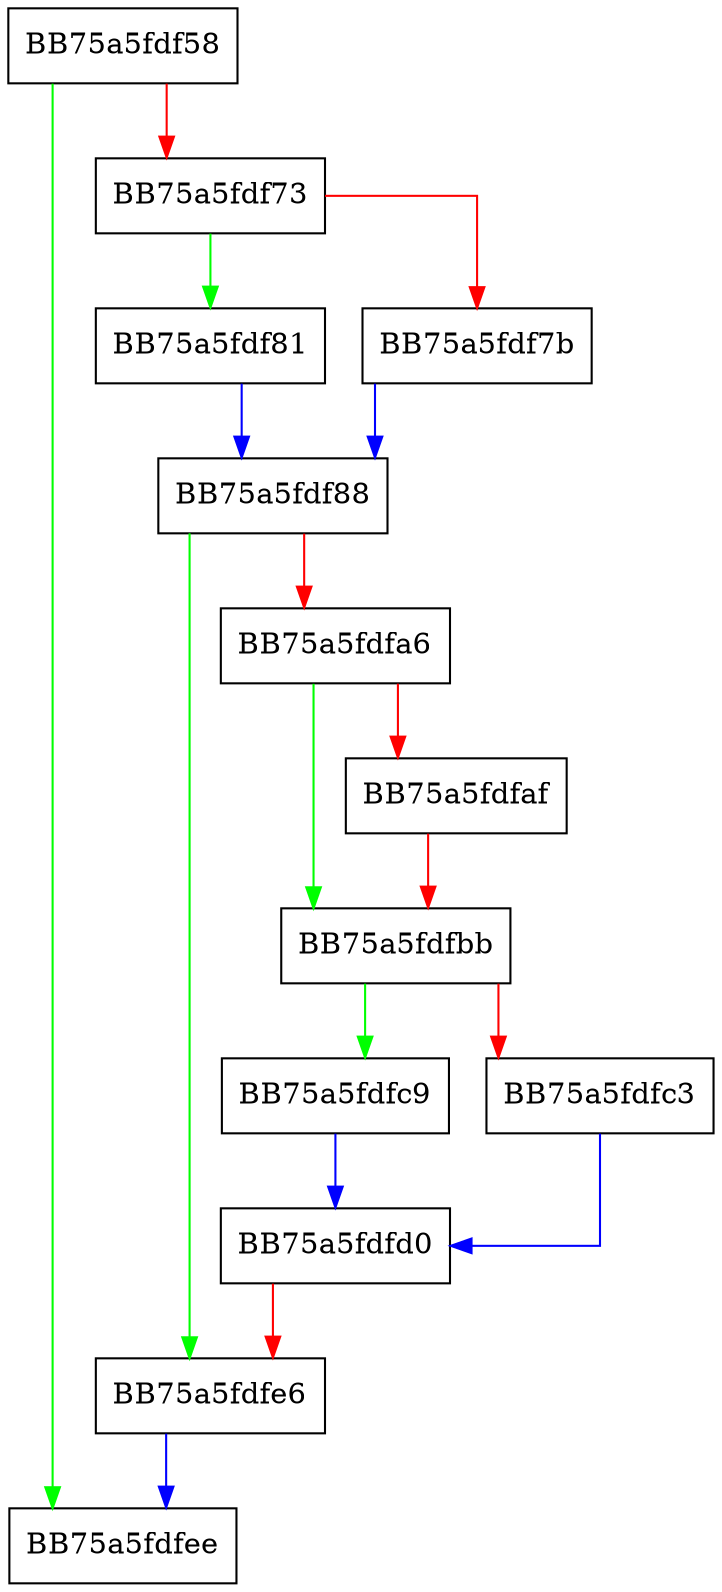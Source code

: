 digraph reserve {
  node [shape="box"];
  graph [splines=ortho];
  BB75a5fdf58 -> BB75a5fdfee [color="green"];
  BB75a5fdf58 -> BB75a5fdf73 [color="red"];
  BB75a5fdf73 -> BB75a5fdf81 [color="green"];
  BB75a5fdf73 -> BB75a5fdf7b [color="red"];
  BB75a5fdf7b -> BB75a5fdf88 [color="blue"];
  BB75a5fdf81 -> BB75a5fdf88 [color="blue"];
  BB75a5fdf88 -> BB75a5fdfe6 [color="green"];
  BB75a5fdf88 -> BB75a5fdfa6 [color="red"];
  BB75a5fdfa6 -> BB75a5fdfbb [color="green"];
  BB75a5fdfa6 -> BB75a5fdfaf [color="red"];
  BB75a5fdfaf -> BB75a5fdfbb [color="red"];
  BB75a5fdfbb -> BB75a5fdfc9 [color="green"];
  BB75a5fdfbb -> BB75a5fdfc3 [color="red"];
  BB75a5fdfc3 -> BB75a5fdfd0 [color="blue"];
  BB75a5fdfc9 -> BB75a5fdfd0 [color="blue"];
  BB75a5fdfd0 -> BB75a5fdfe6 [color="red"];
  BB75a5fdfe6 -> BB75a5fdfee [color="blue"];
}